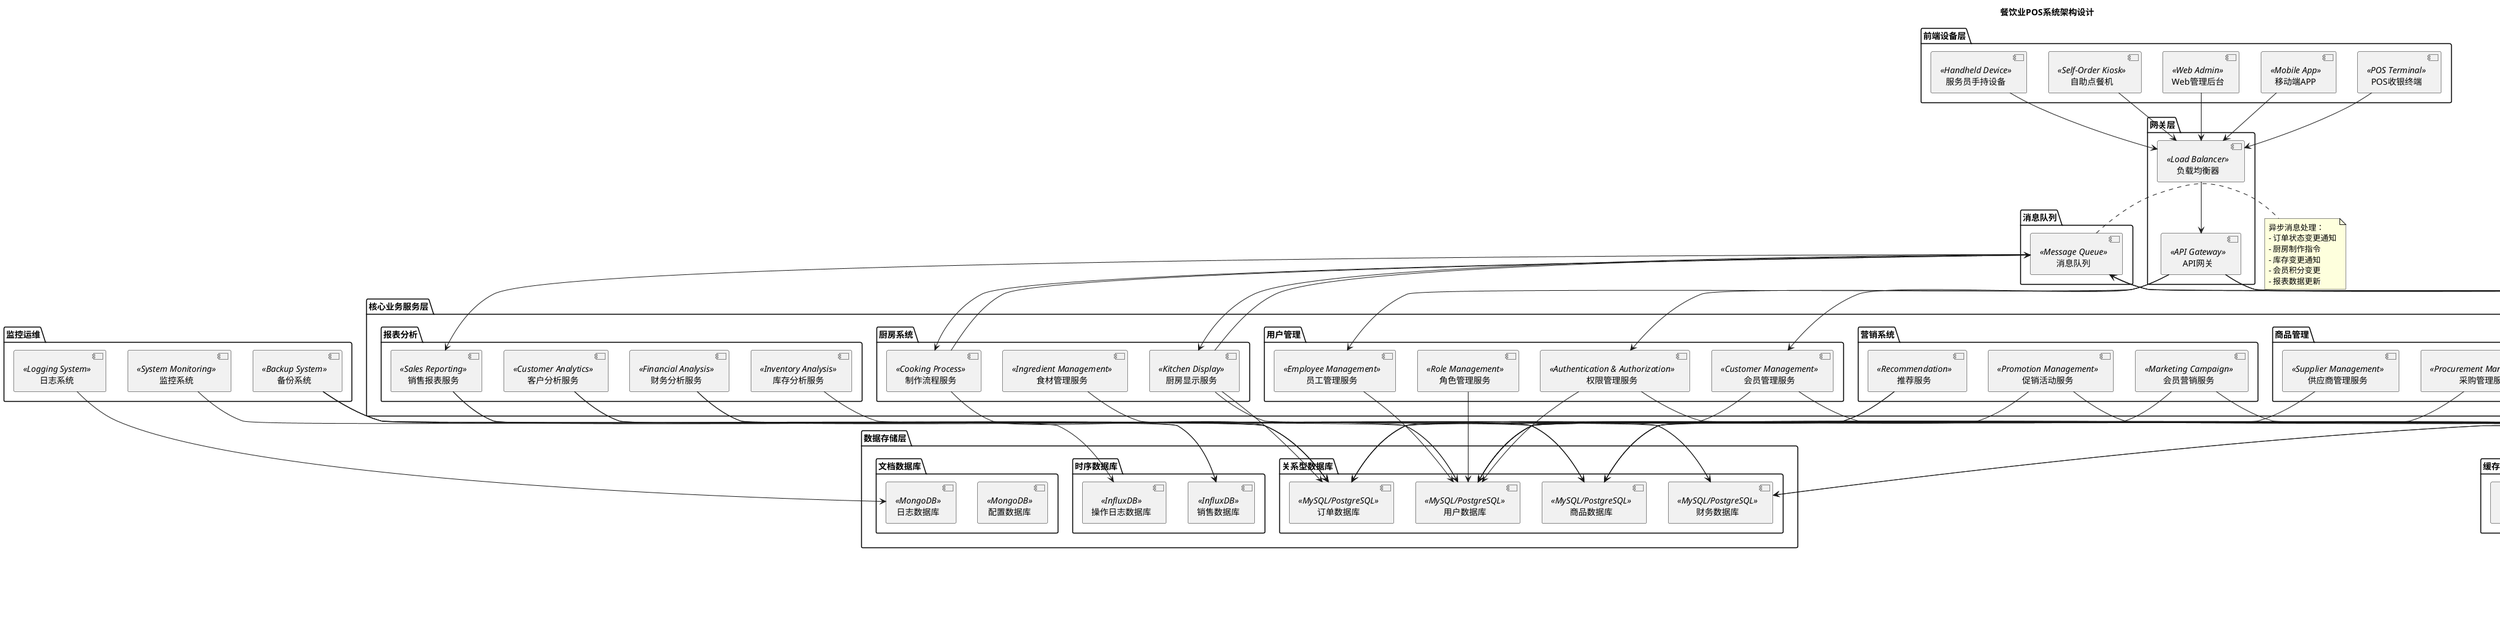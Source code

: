 @startuml
!define RECTANGLE class

title 餐饮业POS系统架构设计

' 定义颜色主题
!define PRIMARY_COLOR #FF6B35
!define SECONDARY_COLOR #004E89
!define ACCENT_COLOR #00A896
!define NEUTRAL_COLOR #9A031E

package "前端设备层" {
    [POS收银终端] as POSTerminal <<POS Terminal>>
    [移动端APP] as MobileApp <<Mobile App>>
    [Web管理后台] as WebAdmin <<Web Admin>>
    [自助点餐机] as SelfOrderKiosk <<Self-Order Kiosk>>
    [服务员手持设备] as HandheldDevice <<Handheld Device>>
}

package "网关层" {
    [API网关] as APIGateway <<API Gateway>>
    [负载均衡器] as LoadBalancer <<Load Balancer>>
}

package "核心业务服务层" {
    package "订单管理" {
        [订单服务] as OrderService <<Order Management>>
        [桌台管理服务] as TableService <<Table Management>>
        [排队服务] as QueueService <<Queue Management>>
        [外卖服务] as DeliveryService <<Delivery Management>>
    }
    
    package "商品管理" {
        [菜品管理服务] as MenuService <<Menu Management>>
        [库存管理服务] as InventoryService <<Inventory Management>>
        [供应商管理服务] as SupplierService <<Supplier Management>>
        [采购管理服务] as ProcurementService <<Procurement Management>>
    }
    
    package "支付系统" {
        [支付处理服务] as PaymentService <<Payment Processing>>
        [账单管理服务] as BillService <<Bill Management>>
        [优惠券服务] as CouponService <<Coupon Management>>
        [会员积分服务] as LoyaltyService <<Loyalty Program>>
    }
    
    package "用户管理" {
        [会员管理服务] as CustomerService <<Customer Management>>
        [员工管理服务] as EmployeeService <<Employee Management>>
        [权限管理服务] as AuthService <<Authentication & Authorization>>
        [角色管理服务] as RoleService <<Role Management>>
    }
    
    package "厨房系统" {
        [厨房显示服务] as KitchenDisplayService <<Kitchen Display>>
        [制作流程服务] as CookingProcessService <<Cooking Process>>
        [食材管理服务] as IngredientService <<Ingredient Management>>
    }
    
    package "营销系统" {
        [促销活动服务] as PromotionService <<Promotion Management>>
        [会员营销服务] as MarketingService <<Marketing Campaign>>
        [推荐服务] as RecommendationService <<Recommendation>>
    }
    
    package "报表分析" {
        [销售报表服务] as SalesReportService <<Sales Reporting>>
        [财务分析服务] as FinancialAnalysisService <<Financial Analysis>>
        [库存分析服务] as InventoryAnalysisService <<Inventory Analysis>>
        [客户分析服务] as CustomerAnalysisService <<Customer Analytics>>
    }
}

package "缓存层" {
    [Redis集群] as RedisCluster <<Redis Cluster>>
    [本地缓存] as LocalCache <<Local Cache>>
}

package "数据存储层" {
    package "关系型数据库" {
        [订单数据库] as OrderDB <<MySQL/PostgreSQL>>
        [商品数据库] as ProductDB <<MySQL/PostgreSQL>>
        [用户数据库] as UserDB <<MySQL/PostgreSQL>>
        [财务数据库] as FinanceDB <<MySQL/PostgreSQL>>
    }
    
    package "时序数据库" {
        [销售数据库] as SalesTimeSeriesDB <<InfluxDB>>
        [操作日志数据库] as LogTimeSeriesDB <<InfluxDB>>
    }
    
    package "文档数据库" {
        [配置数据库] as ConfigDB <<MongoDB>>
        [日志数据库] as LogDB <<MongoDB>>
    }
}

package "外部硬件设备" {
    [热敏打印机] as ThermalPrinter <<Thermal Printer>>
    [厨房打印机] as KitchenPrinter <<Kitchen Printer>>
    [厨房显示屏] as KitchenDisplay <<Kitchen Display Screen>>
    [扫码枪] as BarcodeScanner <<Barcode Scanner>>
    [收银盒] as CashDrawer <<Cash Drawer>>
    [称重设备] as WeighingScale <<Weighing Scale>>
}

package "外部服务" {
    [支付网关] as PaymentGateway <<Payment Gateway>>
    [短信服务] as SMSService <<SMS Service>>
    [第三方外卖平台] as DeliveryPlatform <<Delivery Platform API>>
    [电子发票服务] as EInvoiceService <<E-Invoice Service>>
    [税务系统] as TaxSystem <<Tax System>>
}

package "消息队列" {
    [消息队列] as MessageQueue <<Message Queue>>
}

package "监控运维" {
    [监控系统] as MonitoringSystem <<System Monitoring>>
    [日志系统] as LoggingSystem <<Logging System>>
    [备份系统] as BackupSystem <<Backup System>>
}

' 前端设备到网关
POSTerminal --> LoadBalancer
MobileApp --> LoadBalancer
WebAdmin --> LoadBalancer
SelfOrderKiosk --> LoadBalancer
HandheldDevice --> LoadBalancer

' 网关层连接
LoadBalancer --> APIGateway

' API网关到核心服务
APIGateway --> OrderService
APIGateway --> MenuService
APIGateway --> PaymentService
APIGateway --> CustomerService
APIGateway --> EmployeeService
APIGateway --> AuthService

' 订单管理连接
OrderService --> OrderDB
OrderService --> RedisCluster
OrderService --> MessageQueue
TableService --> OrderDB
TableService --> RedisCluster
QueueService --> RedisCluster
DeliveryService --> OrderDB
DeliveryService --> DeliveryPlatform

' 商品管理连接
MenuService --> ProductDB
MenuService --> RedisCluster
InventoryService --> ProductDB
InventoryService --> RedisCluster
SupplierService --> ProductDB
ProcurementService --> ProductDB

' 支付系统连接
PaymentService --> FinanceDB
PaymentService --> PaymentGateway
PaymentService --> MessageQueue
BillService --> FinanceDB
BillService --> EInvoiceService
CouponService --> UserDB
CouponService --> RedisCluster
LoyaltyService --> UserDB
LoyaltyService --> RedisCluster

' 用户管理连接
CustomerService --> UserDB
CustomerService --> RedisCluster
EmployeeService --> UserDB
AuthService --> UserDB
AuthService --> RedisCluster
RoleService --> UserDB

' 厨房系统连接
KitchenDisplayService --> OrderDB
KitchenDisplayService --> KitchenDisplay
KitchenDisplayService --> MessageQueue
CookingProcessService --> OrderDB
CookingProcessService --> MessageQueue
IngredientService --> ProductDB

' 营销系统连接
PromotionService --> UserDB
PromotionService --> RedisCluster
MarketingService --> UserDB
MarketingService --> SMSService
RecommendationService --> OrderDB
RecommendationService --> UserDB

' 报表分析连接
SalesReportService --> SalesTimeSeriesDB
SalesReportService --> OrderDB
FinancialAnalysisService --> FinanceDB
FinancialAnalysisService --> SalesTimeSeriesDB
InventoryAnalysisService --> ProductDB
CustomerAnalysisService --> UserDB
CustomerAnalysisService --> OrderDB

' 硬件设备连接
OrderService --> ThermalPrinter
OrderService --> KitchenPrinter
PaymentService --> CashDrawer
InventoryService --> BarcodeScanner
InventoryService --> WeighingScale

' 消息队列连接
MessageQueue --> KitchenDisplayService
MessageQueue --> CookingProcessService
MessageQueue --> SalesReportService
MessageQueue --> InventoryService

' 监控连接
MonitoringSystem --> LogTimeSeriesDB
LoggingSystem --> LogDB
BackupSystem --> OrderDB
BackupSystem --> ProductDB
BackupSystem --> UserDB
BackupSystem --> FinanceDB

' 税务连接
BillService --> TaxSystem

note right of OrderService
    订单服务核心功能：
    - 堂食订单处理
    - 外卖订单管理
    - 订单状态跟踪
    - 拆单合单处理
    - 订单修改退款
end note

note right of PaymentService
    支付服务功能：
    - 多种支付方式支持
    - 分账处理
    - 退款处理
    - 优惠计算
    - 发票开具
end note

note bottom of RedisCluster
    缓存策略：
    - 菜品信息缓存
    - 桌台状态缓存
    - 会员信息缓存
    - 库存实时数据
    - 营销活动缓存
end note

note right of MessageQueue
    异步消息处理：
    - 订单状态变更通知
    - 厨房制作指令
    - 库存变更通知
    - 会员积分变更
    - 报表数据更新
end note

@enduml 